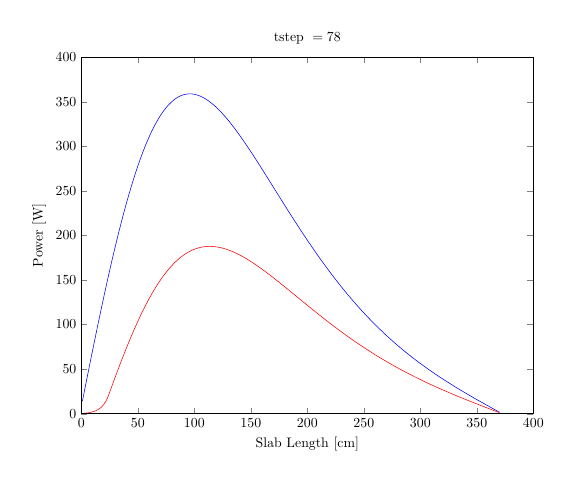 \begin{tikzpicture}[scale=0.5]

\begin{axis}[%
scale only axis,
width=4.521in,
height=3.566in,
xmin=0, xmax=400,
ymin=0, ymax=400,
xlabel={Slab Length [cm]},
ylabel={Power [W]},
title={$\text{tstep }= 78$},
axis on top]
\addplot [
color=blue,
solid
]
coordinates{
 (1,13.991)(2,20.359)(3,26.72)(4,33.07)(5,39.408)(6,45.73)(7,52.035)(8,58.321)(9,64.584)(10,70.823)(11,77.035)(12,83.218)(13,89.369)(14,95.487)(15,101.569)(16,107.613)(17,113.617)(18,119.578)(19,125.496)(20,131.366)(21,137.189)(22,142.96)(23,148.68)(24,154.345)(25,159.955)(26,165.506)(27,170.998)(28,176.428)(29,181.795)(30,187.098)(31,192.335)(32,197.504)(33,202.604)(34,207.633)(35,212.591)(36,217.475)(37,222.285)(38,227.019)(39,231.677)(40,236.256)(41,240.757)(42,245.178)(43,249.519)(44,253.778)(45,257.954)(46,262.048)(47,266.057)(48,269.982)(49,273.822)(50,277.577)(51,281.245)(52,284.827)(53,288.323)(54,291.731)(55,295.052)(56,298.285)(57,301.43)(58,304.488)(59,307.457)(60,310.339)(61,313.133)(62,315.839)(63,318.457)(64,320.988)(65,323.431)(66,325.788)(67,328.057)(68,330.241)(69,332.338)(70,334.35)(71,336.276)(72,338.118)(73,339.876)(74,341.55)(75,343.141)(76,344.65)(77,346.078)(78,347.424)(79,348.69)(80,349.877)(81,350.985)(82,352.015)(83,352.967)(84,353.844)(85,354.645)(86,355.372)(87,356.025)(88,356.606)(89,357.114)(90,357.553)(91,357.921)(92,358.22)(93,358.452)(94,358.617)(95,358.716)(96,358.751)(97,358.722)(98,358.63)(99,358.477)(100,358.264)(101,357.991)(102,357.659)(103,357.271)(104,356.826)(105,356.327)(106,355.774)(107,355.167)(108,354.509)(109,353.801)(110,353.043)(111,352.236)(112,351.382)(113,350.482)(114,349.537)(115,348.547)(116,347.515)(117,346.441)(118,345.325)(119,344.17)(120,342.976)(121,341.744)(122,340.476)(123,339.172)(124,337.833)(125,336.461)(126,335.056)(127,333.619)(128,332.152)(129,330.654)(130,329.128)(131,327.575)(132,325.994)(133,324.387)(134,322.756)(135,321.1)(136,319.421)(137,317.719)(138,315.997)(139,314.253)(140,312.49)(141,310.707)(142,308.907)(143,307.089)(144,305.254)(145,303.404)(146,301.538)(147,299.659)(148,297.765)(149,295.859)(150,293.941)(151,292.012)(152,290.071)(153,288.121)(154,286.161)(155,284.192)(156,282.216)(157,280.232)(158,278.24)(159,276.243)(160,274.24)(161,272.232)(162,270.219)(163,268.202)(164,266.181)(165,264.158)(166,262.132)(167,260.104)(168,258.075)(169,256.044)(170,254.013)(171,251.982)(172,249.951)(173,247.92)(174,245.891)(175,243.864)(176,241.838)(177,239.815)(178,237.794)(179,235.776)(180,233.762)(181,231.752)(182,229.745)(183,227.743)(184,225.746)(185,223.753)(186,221.766)(187,219.785)(188,217.809)(189,215.839)(190,213.876)(191,211.919)(192,209.969)(193,208.027)(194,206.091)(195,204.163)(196,202.242)(197,200.33)(198,198.425)(199,196.529)(200,194.641)(201,192.762)(202,190.892)(203,189.03)(204,187.178)(205,185.334)(206,183.5)(207,181.676)(208,179.861)(209,178.055)(210,176.26)(211,174.474)(212,172.698)(213,170.933)(214,169.177)(215,167.432)(216,165.697)(217,163.972)(218,162.258)(219,160.554)(220,158.861)(221,157.178)(222,155.506)(223,153.845)(224,152.194)(225,150.554)(226,148.925)(227,147.307)(228,145.699)(229,144.102)(230,142.516)(231,140.941)(232,139.377)(233,137.823)(234,136.281)(235,134.749)(236,133.228)(237,131.718)(238,130.218)(239,128.73)(240,127.252)(241,125.785)(242,124.328)(243,122.883)(244,121.447)(245,120.023)(246,118.609)(247,117.206)(248,115.813)(249,114.43)(250,113.058)(251,111.697)(252,110.345)(253,109.004)(254,107.673)(255,106.352)(256,105.042)(257,103.741)(258,102.451)(259,101.17)(260,99.899)(261,98.638)(262,97.387)(263,96.145)(264,94.913)(265,93.69)(266,92.477)(267,91.274)(268,90.079)(269,88.894)(270,87.718)(271,86.551)(272,85.393)(273,84.245)(274,83.105)(275,81.973)(276,80.851)(277,79.737)(278,78.631)(279,77.534)(280,76.446)(281,75.366)(282,74.294)(283,73.23)(284,72.174)(285,71.126)(286,70.086)(287,69.054)(288,68.029)(289,67.012)(290,66.003)(291,65.001)(292,64.006)(293,63.019)(294,62.039)(295,61.066)(296,60.1)(297,59.141)(298,58.188)(299,57.243)(300,56.304)(301,55.371)(302,54.445)(303,53.526)(304,52.612)(305,51.705)(306,50.804)(307,49.909)(308,49.02)(309,48.137)(310,47.259)(311,46.388)(312,45.521)(313,44.66)(314,43.805)(315,42.955)(316,42.109)(317,41.269)(318,40.434)(319,39.604)(320,38.779)(321,37.959)(322,37.143)(323,36.331)(324,35.524)(325,34.722)(326,33.923)(327,33.129)(328,32.339)(329,31.553)(330,30.771)(331,29.993)(332,29.218)(333,28.447)(334,27.68)(335,26.916)(336,26.155)(337,25.398)(338,24.644)(339,23.892)(340,23.144)(341,22.399)(342,21.657)(343,20.917)(344,20.18)(345,19.445)(346,18.713)(347,17.984)(348,17.256)(349,16.531)(350,15.808)(351,15.087)(352,14.367)(353,13.65)(354,12.934)(355,12.22)(356,11.508)(357,10.797)(358,10.087)(359,9.379)(360,8.671)(361,7.965)(362,7.26)(363,6.556)(364,5.853)(365,5.15)(366,4.448)(367,3.747)(368,3.046)(369,2.346)(370,1.645) 
};

\addplot [
color=red,
solid
]
coordinates{
 (1,0.256)(2,0.379)(3,0.512)(4,0.658)(5,0.821)(6,1.005)(7,1.215)(8,1.457)(9,1.736)(10,2.06)(11,2.437)(12,2.877)(13,3.392)(14,3.995)(15,4.7)(16,5.528)(17,6.499)(18,7.639)(19,8.977)(20,10.548)(21,12.393)(22,14.561)(23,17.108)(24,20.101)(25,23.618)(26,27.12)(27,30.606)(28,34.073)(29,37.521)(30,40.949)(31,44.354)(32,47.736)(33,51.094)(34,54.427)(35,57.733)(36,61.011)(37,64.26)(38,67.479)(39,70.667)(40,73.822)(41,76.945)(42,80.034)(43,83.088)(44,86.106)(45,89.087)(46,92.031)(47,94.936)(48,97.803)(49,100.629)(50,103.415)(51,106.16)(52,108.863)(53,111.523)(54,114.14)(55,116.714)(56,119.244)(57,121.729)(58,124.169)(59,126.564)(60,128.912)(61,131.215)(62,133.471)(63,135.681)(64,137.843)(65,139.958)(66,142.026)(67,144.046)(68,146.018)(69,147.942)(70,149.819)(71,151.647)(72,153.428)(73,155.16)(74,156.844)(75,158.481)(76,160.069)(77,161.61)(78,163.103)(79,164.548)(80,165.946)(81,167.297)(82,168.601)(83,169.858)(84,171.069)(85,172.233)(86,173.352)(87,174.425)(88,175.452)(89,176.435)(90,177.373)(91,178.266)(92,179.116)(93,179.922)(94,180.686)(95,181.406)(96,182.085)(97,182.722)(98,183.317)(99,183.872)(100,184.387)(101,184.861)(102,185.296)(103,185.693)(104,186.051)(105,186.372)(106,186.655)(107,186.901)(108,187.112)(109,187.286)(110,187.426)(111,187.531)(112,187.603)(113,187.64)(114,187.646)(115,187.618)(116,187.56)(117,187.47)(118,187.349)(119,187.199)(120,187.019)(121,186.81)(122,186.573)(123,186.309)(124,186.017)(125,185.699)(126,185.355)(127,184.986)(128,184.591)(129,184.173)(130,183.73)(131,183.265)(132,182.777)(133,182.267)(134,181.735)(135,181.183)(136,180.61)(137,180.017)(138,179.405)(139,178.774)(140,178.124)(141,177.457)(142,176.773)(143,176.071)(144,175.354)(145,174.62)(146,173.871)(147,173.108)(148,172.329)(149,171.538)(150,170.732)(151,169.914)(152,169.083)(153,168.239)(154,167.385)(155,166.519)(156,165.642)(157,164.754)(158,163.857)(159,162.95)(160,162.034)(161,161.109)(162,160.176)(163,159.235)(164,158.285)(165,157.329)(166,156.366)(167,155.396)(168,154.42)(169,153.437)(170,152.45)(171,151.457)(172,150.459)(173,149.456)(174,148.449)(175,147.438)(176,146.423)(177,145.405)(178,144.384)(179,143.36)(180,142.333)(181,141.303)(182,140.272)(183,139.239)(184,138.204)(185,137.168)(186,136.13)(187,135.092)(188,134.053)(189,133.013)(190,131.973)(191,130.933)(192,129.894)(193,128.854)(194,127.815)(195,126.777)(196,125.739)(197,124.703)(198,123.668)(199,122.634)(200,121.602)(201,120.571)(202,119.543)(203,118.516)(204,117.491)(205,116.469)(206,115.449)(207,114.431)(208,113.417)(209,112.405)(210,111.395)(211,110.389)(212,109.386)(213,108.386)(214,107.39)(215,106.397)(216,105.407)(217,104.421)(218,103.438)(219,102.46)(220,101.485)(221,100.514)(222,99.546)(223,98.583)(224,97.624)(225,96.67)(226,95.719)(227,94.773)(228,93.831)(229,92.893)(230,91.96)(231,91.031)(232,90.107)(233,89.188)(234,88.272)(235,87.362)(236,86.456)(237,85.555)(238,84.659)(239,83.767)(240,82.88)(241,81.998)(242,81.121)(243,80.248)(244,79.381)(245,78.518)(246,77.66)(247,76.807)(248,75.959)(249,75.115)(250,74.277)(251,73.443)(252,72.614)(253,71.79)(254,70.971)(255,70.157)(256,69.348)(257,68.544)(258,67.744)(259,66.949)(260,66.159)(261,65.374)(262,64.594)(263,63.819)(264,63.048)(265,62.282)(266,61.521)(267,60.764)(268,60.012)(269,59.265)(270,58.523)(271,57.785)(272,57.051)(273,56.323)(274,55.599)(275,54.879)(276,54.164)(277,53.453)(278,52.746)(279,52.045)(280,51.347)(281,50.654)(282,49.965)(283,49.28)(284,48.6)(285,47.923)(286,47.251)(287,46.583)(288,45.919)(289,45.26)(290,44.604)(291,43.952)(292,43.304)(293,42.66)(294,42.02)(295,41.383)(296,40.75)(297,40.121)(298,39.496)(299,38.875)(300,38.257)(301,37.642)(302,37.031)(303,36.424)(304,35.82)(305,35.219)(306,34.622)(307,34.028)(308,33.437)(309,32.849)(310,32.265)(311,31.684)(312,31.105)(313,30.53)(314,29.958)(315,29.389)(316,28.822)(317,28.259)(318,27.698)(319,27.14)(320,26.584)(321,26.031)(322,25.481)(323,24.933)(324,24.388)(325,23.845)(326,23.305)(327,22.767)(328,22.231)(329,21.698)(330,21.166)(331,20.637)(332,20.11)(333,19.585)(334,19.062)(335,18.541)(336,18.022)(337,17.505)(338,16.989)(339,16.475)(340,15.963)(341,15.453)(342,14.944)(343,14.437)(344,13.931)(345,13.427)(346,12.924)(347,12.422)(348,11.922)(349,11.423)(350,10.925)(351,10.428)(352,9.932)(353,9.438)(354,8.944)(355,8.452)(356,7.96)(357,7.469)(358,6.979)(359,6.489)(360,6.0)(361,5.512)(362,5.025)(363,4.538)(364,4.051)(365,3.565)(366,3.079)(367,2.594)(368,2.109)(369,1.624)(370,1.139) 
};

\end{axis}
\end{tikzpicture}
